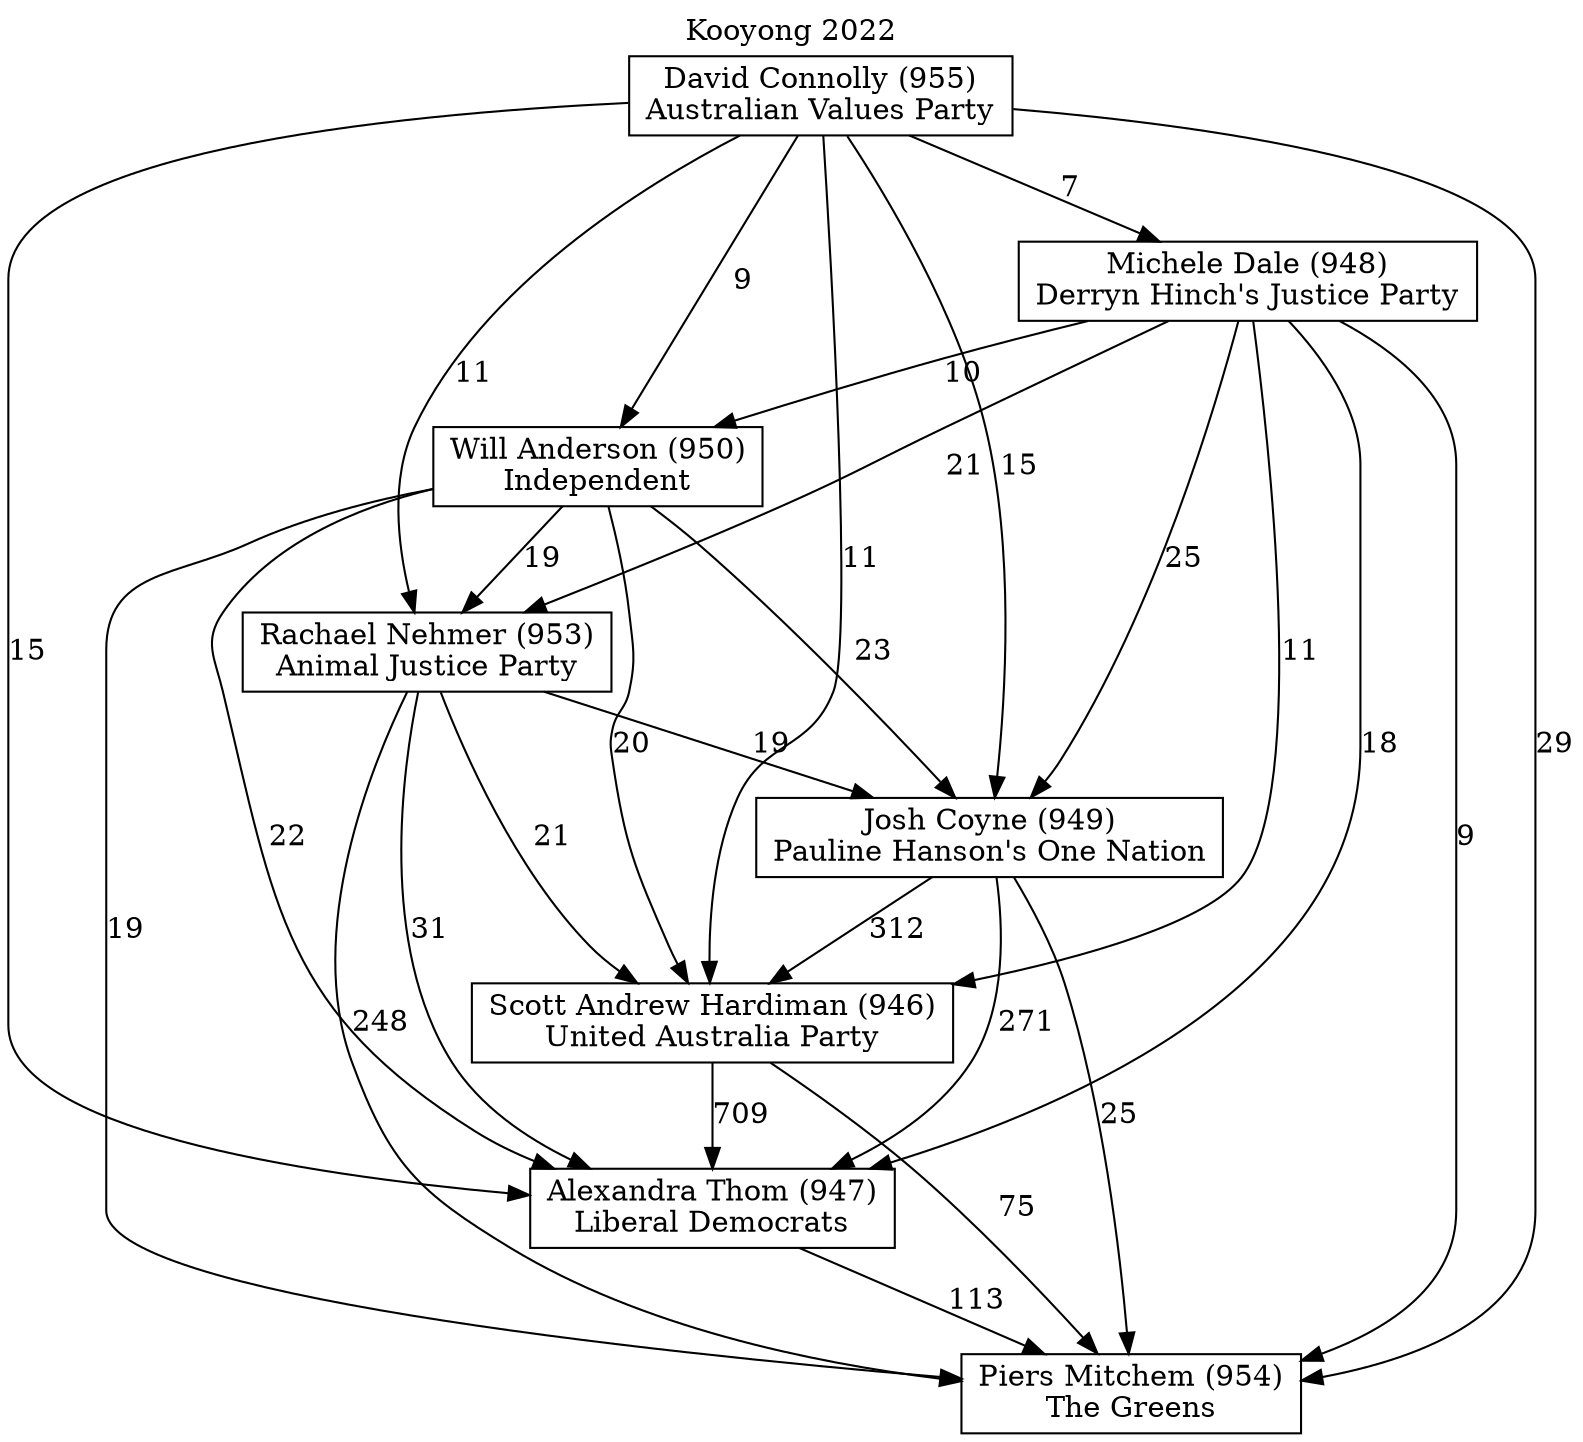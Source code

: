 // House preference flow
digraph "Piers Mitchem (954)_Kooyong_2022" {
	graph [label="Kooyong 2022" labelloc=t mclimit=10]
	node [shape=box]
	"Alexandra Thom (947)" [label="Alexandra Thom (947)
Liberal Democrats"]
	"Scott Andrew Hardiman (946)" [label="Scott Andrew Hardiman (946)
United Australia Party"]
	"Josh Coyne (949)" [label="Josh Coyne (949)
Pauline Hanson's One Nation"]
	"Michele Dale (948)" [label="Michele Dale (948)
Derryn Hinch's Justice Party"]
	"David Connolly (955)" [label="David Connolly (955)
Australian Values Party"]
	"Will Anderson (950)" [label="Will Anderson (950)
Independent"]
	"Piers Mitchem (954)" [label="Piers Mitchem (954)
The Greens"]
	"Rachael Nehmer (953)" [label="Rachael Nehmer (953)
Animal Justice Party"]
	"Rachael Nehmer (953)" -> "Scott Andrew Hardiman (946)" [label=21]
	"David Connolly (955)" -> "Piers Mitchem (954)" [label=29]
	"David Connolly (955)" -> "Will Anderson (950)" [label=9]
	"Will Anderson (950)" -> "Scott Andrew Hardiman (946)" [label=20]
	"David Connolly (955)" -> "Scott Andrew Hardiman (946)" [label=11]
	"Michele Dale (948)" -> "Alexandra Thom (947)" [label=18]
	"Josh Coyne (949)" -> "Alexandra Thom (947)" [label=271]
	"David Connolly (955)" -> "Rachael Nehmer (953)" [label=11]
	"David Connolly (955)" -> "Josh Coyne (949)" [label=15]
	"Will Anderson (950)" -> "Rachael Nehmer (953)" [label=19]
	"Will Anderson (950)" -> "Piers Mitchem (954)" [label=19]
	"Rachael Nehmer (953)" -> "Piers Mitchem (954)" [label=248]
	"Scott Andrew Hardiman (946)" -> "Alexandra Thom (947)" [label=709]
	"Josh Coyne (949)" -> "Piers Mitchem (954)" [label=25]
	"Josh Coyne (949)" -> "Scott Andrew Hardiman (946)" [label=312]
	"Michele Dale (948)" -> "Rachael Nehmer (953)" [label=21]
	"Alexandra Thom (947)" -> "Piers Mitchem (954)" [label=113]
	"Will Anderson (950)" -> "Alexandra Thom (947)" [label=22]
	"Michele Dale (948)" -> "Will Anderson (950)" [label=10]
	"Michele Dale (948)" -> "Piers Mitchem (954)" [label=9]
	"David Connolly (955)" -> "Alexandra Thom (947)" [label=15]
	"Michele Dale (948)" -> "Scott Andrew Hardiman (946)" [label=11]
	"Will Anderson (950)" -> "Josh Coyne (949)" [label=23]
	"Rachael Nehmer (953)" -> "Alexandra Thom (947)" [label=31]
	"Scott Andrew Hardiman (946)" -> "Piers Mitchem (954)" [label=75]
	"Michele Dale (948)" -> "Josh Coyne (949)" [label=25]
	"David Connolly (955)" -> "Michele Dale (948)" [label=7]
	"Rachael Nehmer (953)" -> "Josh Coyne (949)" [label=19]
}
